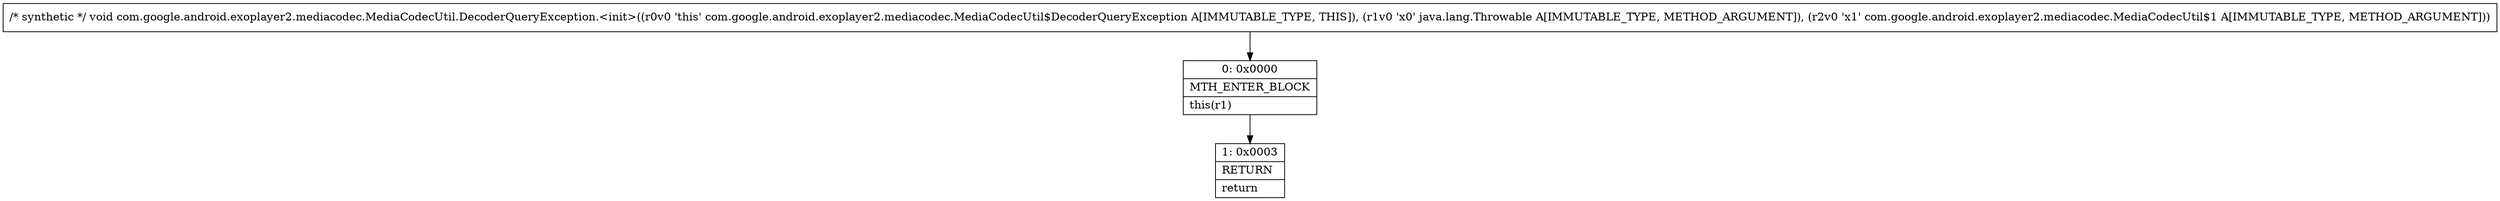 digraph "CFG forcom.google.android.exoplayer2.mediacodec.MediaCodecUtil.DecoderQueryException.\<init\>(Ljava\/lang\/Throwable;Lcom\/google\/android\/exoplayer2\/mediacodec\/MediaCodecUtil$1;)V" {
Node_0 [shape=record,label="{0\:\ 0x0000|MTH_ENTER_BLOCK\l|this(r1)\l}"];
Node_1 [shape=record,label="{1\:\ 0x0003|RETURN\l|return\l}"];
MethodNode[shape=record,label="{\/* synthetic *\/ void com.google.android.exoplayer2.mediacodec.MediaCodecUtil.DecoderQueryException.\<init\>((r0v0 'this' com.google.android.exoplayer2.mediacodec.MediaCodecUtil$DecoderQueryException A[IMMUTABLE_TYPE, THIS]), (r1v0 'x0' java.lang.Throwable A[IMMUTABLE_TYPE, METHOD_ARGUMENT]), (r2v0 'x1' com.google.android.exoplayer2.mediacodec.MediaCodecUtil$1 A[IMMUTABLE_TYPE, METHOD_ARGUMENT])) }"];
MethodNode -> Node_0;
Node_0 -> Node_1;
}

